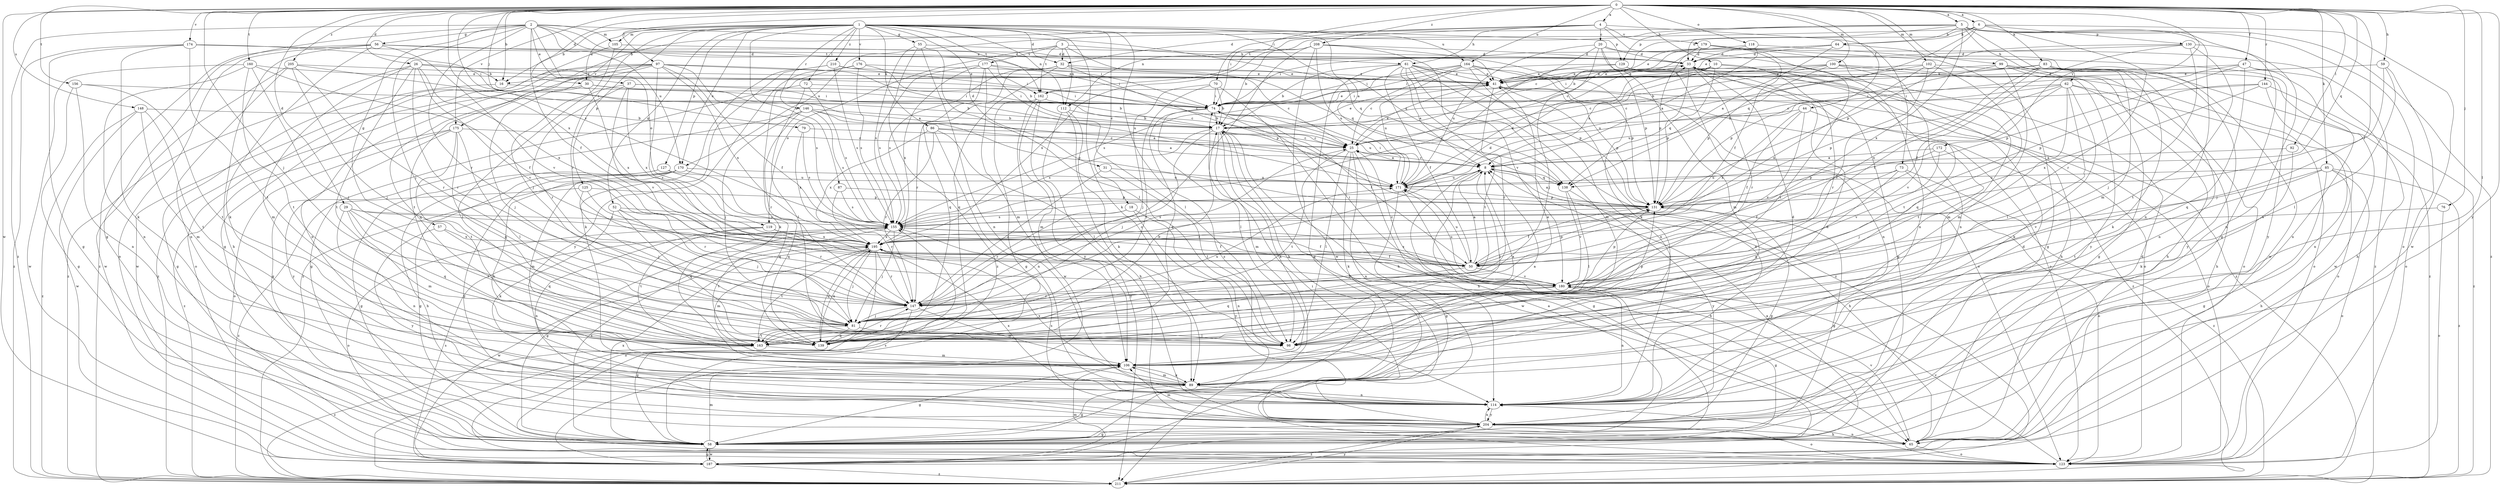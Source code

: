 strict digraph  {
0;
1;
2;
3;
4;
5;
6;
8;
10;
16;
17;
18;
20;
25;
26;
29;
30;
31;
32;
33;
37;
41;
44;
47;
50;
52;
55;
56;
57;
58;
59;
61;
62;
64;
65;
70;
72;
73;
74;
76;
79;
81;
83;
85;
86;
87;
89;
92;
97;
98;
99;
100;
102;
105;
106;
112;
114;
118;
119;
123;
125;
127;
129;
130;
131;
138;
139;
144;
146;
147;
148;
155;
156;
160;
162;
163;
164;
170;
171;
172;
174;
175;
176;
177;
179;
180;
187;
195;
204;
205;
208;
210;
211;
0 -> 4  [label=a];
0 -> 5  [label=a];
0 -> 6  [label=a];
0 -> 10  [label=b];
0 -> 16  [label=b];
0 -> 26  [label=d];
0 -> 29  [label=d];
0 -> 30  [label=d];
0 -> 44  [label=f];
0 -> 47  [label=f];
0 -> 50  [label=f];
0 -> 59  [label=h];
0 -> 70  [label=i];
0 -> 76  [label=j];
0 -> 79  [label=j];
0 -> 81  [label=j];
0 -> 83  [label=k];
0 -> 85  [label=k];
0 -> 92  [label=l];
0 -> 97  [label=l];
0 -> 98  [label=l];
0 -> 99  [label=m];
0 -> 100  [label=m];
0 -> 102  [label=m];
0 -> 118  [label=o];
0 -> 138  [label=q];
0 -> 144  [label=r];
0 -> 148  [label=s];
0 -> 155  [label=s];
0 -> 156  [label=t];
0 -> 160  [label=t];
0 -> 164  [label=u];
0 -> 172  [label=v];
0 -> 174  [label=v];
0 -> 175  [label=v];
0 -> 187  [label=w];
0 -> 195  [label=x];
0 -> 204  [label=y];
0 -> 205  [label=z];
0 -> 208  [label=z];
1 -> 8  [label=a];
1 -> 16  [label=b];
1 -> 18  [label=c];
1 -> 30  [label=d];
1 -> 31  [label=d];
1 -> 32  [label=d];
1 -> 52  [label=g];
1 -> 55  [label=g];
1 -> 72  [label=i];
1 -> 86  [label=k];
1 -> 87  [label=k];
1 -> 89  [label=k];
1 -> 105  [label=m];
1 -> 112  [label=n];
1 -> 125  [label=p];
1 -> 127  [label=p];
1 -> 129  [label=p];
1 -> 138  [label=q];
1 -> 146  [label=r];
1 -> 147  [label=r];
1 -> 162  [label=t];
1 -> 164  [label=u];
1 -> 170  [label=u];
1 -> 175  [label=v];
1 -> 176  [label=v];
1 -> 210  [label=z];
1 -> 211  [label=z];
2 -> 37  [label=e];
2 -> 41  [label=e];
2 -> 50  [label=f];
2 -> 56  [label=g];
2 -> 57  [label=g];
2 -> 58  [label=g];
2 -> 81  [label=j];
2 -> 105  [label=m];
2 -> 119  [label=o];
2 -> 138  [label=q];
2 -> 147  [label=r];
2 -> 162  [label=t];
2 -> 170  [label=u];
2 -> 211  [label=z];
3 -> 32  [label=d];
3 -> 61  [label=h];
3 -> 112  [label=n];
3 -> 119  [label=o];
3 -> 138  [label=q];
3 -> 162  [label=t];
3 -> 177  [label=v];
4 -> 20  [label=c];
4 -> 50  [label=f];
4 -> 61  [label=h];
4 -> 73  [label=i];
4 -> 74  [label=i];
4 -> 112  [label=n];
4 -> 170  [label=u];
4 -> 179  [label=v];
5 -> 16  [label=b];
5 -> 25  [label=c];
5 -> 32  [label=d];
5 -> 58  [label=g];
5 -> 62  [label=h];
5 -> 64  [label=h];
5 -> 106  [label=m];
5 -> 114  [label=n];
5 -> 123  [label=o];
5 -> 129  [label=p];
5 -> 195  [label=x];
5 -> 211  [label=z];
6 -> 33  [label=d];
6 -> 64  [label=h];
6 -> 130  [label=p];
6 -> 131  [label=p];
6 -> 138  [label=q];
6 -> 147  [label=r];
6 -> 162  [label=t];
6 -> 187  [label=w];
8 -> 25  [label=c];
8 -> 58  [label=g];
8 -> 65  [label=h];
8 -> 98  [label=l];
8 -> 138  [label=q];
8 -> 147  [label=r];
8 -> 171  [label=u];
10 -> 8  [label=a];
10 -> 25  [label=c];
10 -> 41  [label=e];
10 -> 138  [label=q];
10 -> 139  [label=q];
10 -> 147  [label=r];
10 -> 162  [label=t];
16 -> 58  [label=g];
16 -> 74  [label=i];
17 -> 25  [label=c];
17 -> 41  [label=e];
17 -> 65  [label=h];
17 -> 81  [label=j];
17 -> 89  [label=k];
17 -> 106  [label=m];
17 -> 155  [label=s];
17 -> 171  [label=u];
18 -> 114  [label=n];
18 -> 147  [label=r];
18 -> 155  [label=s];
18 -> 204  [label=y];
20 -> 33  [label=d];
20 -> 81  [label=j];
20 -> 106  [label=m];
20 -> 114  [label=n];
20 -> 131  [label=p];
20 -> 155  [label=s];
20 -> 171  [label=u];
25 -> 8  [label=a];
25 -> 41  [label=e];
25 -> 89  [label=k];
25 -> 98  [label=l];
25 -> 114  [label=n];
25 -> 163  [label=t];
25 -> 187  [label=w];
26 -> 16  [label=b];
26 -> 41  [label=e];
26 -> 74  [label=i];
26 -> 106  [label=m];
26 -> 147  [label=r];
26 -> 163  [label=t];
26 -> 180  [label=v];
26 -> 195  [label=x];
26 -> 211  [label=z];
29 -> 50  [label=f];
29 -> 98  [label=l];
29 -> 106  [label=m];
29 -> 114  [label=n];
29 -> 139  [label=q];
29 -> 155  [label=s];
30 -> 17  [label=b];
30 -> 74  [label=i];
30 -> 81  [label=j];
30 -> 139  [label=q];
30 -> 195  [label=x];
31 -> 98  [label=l];
31 -> 147  [label=r];
31 -> 171  [label=u];
32 -> 25  [label=c];
32 -> 41  [label=e];
32 -> 131  [label=p];
32 -> 139  [label=q];
32 -> 147  [label=r];
32 -> 155  [label=s];
33 -> 41  [label=e];
33 -> 58  [label=g];
33 -> 65  [label=h];
33 -> 131  [label=p];
33 -> 147  [label=r];
37 -> 25  [label=c];
37 -> 74  [label=i];
37 -> 98  [label=l];
37 -> 147  [label=r];
37 -> 180  [label=v];
37 -> 195  [label=x];
41 -> 74  [label=i];
41 -> 114  [label=n];
41 -> 131  [label=p];
41 -> 147  [label=r];
41 -> 211  [label=z];
44 -> 17  [label=b];
44 -> 50  [label=f];
44 -> 123  [label=o];
44 -> 180  [label=v];
44 -> 195  [label=x];
47 -> 25  [label=c];
47 -> 41  [label=e];
47 -> 65  [label=h];
47 -> 114  [label=n];
47 -> 131  [label=p];
47 -> 139  [label=q];
50 -> 8  [label=a];
50 -> 131  [label=p];
50 -> 139  [label=q];
50 -> 155  [label=s];
50 -> 171  [label=u];
50 -> 180  [label=v];
52 -> 81  [label=j];
52 -> 89  [label=k];
52 -> 139  [label=q];
52 -> 147  [label=r];
52 -> 155  [label=s];
55 -> 33  [label=d];
55 -> 98  [label=l];
55 -> 114  [label=n];
55 -> 155  [label=s];
55 -> 211  [label=z];
56 -> 33  [label=d];
56 -> 65  [label=h];
56 -> 74  [label=i];
56 -> 89  [label=k];
56 -> 123  [label=o];
56 -> 180  [label=v];
56 -> 211  [label=z];
57 -> 139  [label=q];
57 -> 195  [label=x];
57 -> 204  [label=y];
58 -> 8  [label=a];
58 -> 106  [label=m];
58 -> 155  [label=s];
58 -> 187  [label=w];
58 -> 195  [label=x];
59 -> 41  [label=e];
59 -> 81  [label=j];
59 -> 98  [label=l];
59 -> 123  [label=o];
61 -> 8  [label=a];
61 -> 17  [label=b];
61 -> 41  [label=e];
61 -> 50  [label=f];
61 -> 58  [label=g];
61 -> 106  [label=m];
61 -> 123  [label=o];
61 -> 131  [label=p];
61 -> 163  [label=t];
61 -> 211  [label=z];
62 -> 65  [label=h];
62 -> 74  [label=i];
62 -> 89  [label=k];
62 -> 98  [label=l];
62 -> 123  [label=o];
62 -> 131  [label=p];
62 -> 163  [label=t];
62 -> 171  [label=u];
62 -> 180  [label=v];
64 -> 8  [label=a];
64 -> 17  [label=b];
64 -> 25  [label=c];
64 -> 33  [label=d];
64 -> 204  [label=y];
65 -> 33  [label=d];
65 -> 123  [label=o];
65 -> 180  [label=v];
70 -> 17  [label=b];
70 -> 65  [label=h];
70 -> 74  [label=i];
70 -> 81  [label=j];
70 -> 163  [label=t];
72 -> 58  [label=g];
72 -> 74  [label=i];
72 -> 98  [label=l];
72 -> 155  [label=s];
73 -> 50  [label=f];
73 -> 123  [label=o];
73 -> 139  [label=q];
73 -> 171  [label=u];
73 -> 211  [label=z];
74 -> 17  [label=b];
74 -> 41  [label=e];
74 -> 50  [label=f];
74 -> 98  [label=l];
74 -> 139  [label=q];
74 -> 171  [label=u];
76 -> 123  [label=o];
76 -> 155  [label=s];
79 -> 25  [label=c];
79 -> 155  [label=s];
79 -> 195  [label=x];
81 -> 98  [label=l];
81 -> 131  [label=p];
81 -> 139  [label=q];
81 -> 163  [label=t];
81 -> 171  [label=u];
83 -> 25  [label=c];
83 -> 41  [label=e];
83 -> 50  [label=f];
83 -> 89  [label=k];
83 -> 114  [label=n];
83 -> 187  [label=w];
83 -> 195  [label=x];
83 -> 204  [label=y];
85 -> 58  [label=g];
85 -> 65  [label=h];
85 -> 123  [label=o];
85 -> 163  [label=t];
85 -> 171  [label=u];
85 -> 180  [label=v];
85 -> 211  [label=z];
86 -> 8  [label=a];
86 -> 25  [label=c];
86 -> 98  [label=l];
86 -> 114  [label=n];
86 -> 147  [label=r];
86 -> 195  [label=x];
87 -> 131  [label=p];
87 -> 147  [label=r];
87 -> 155  [label=s];
89 -> 17  [label=b];
89 -> 33  [label=d];
89 -> 58  [label=g];
89 -> 106  [label=m];
89 -> 114  [label=n];
89 -> 195  [label=x];
92 -> 8  [label=a];
92 -> 89  [label=k];
97 -> 41  [label=e];
97 -> 50  [label=f];
97 -> 114  [label=n];
97 -> 123  [label=o];
97 -> 155  [label=s];
97 -> 163  [label=t];
97 -> 171  [label=u];
97 -> 180  [label=v];
97 -> 187  [label=w];
97 -> 195  [label=x];
97 -> 211  [label=z];
98 -> 8  [label=a];
99 -> 41  [label=e];
99 -> 58  [label=g];
99 -> 65  [label=h];
99 -> 106  [label=m];
99 -> 123  [label=o];
99 -> 131  [label=p];
100 -> 17  [label=b];
100 -> 41  [label=e];
100 -> 74  [label=i];
100 -> 106  [label=m];
100 -> 123  [label=o];
100 -> 131  [label=p];
100 -> 204  [label=y];
102 -> 41  [label=e];
102 -> 163  [label=t];
102 -> 171  [label=u];
102 -> 180  [label=v];
102 -> 195  [label=x];
102 -> 211  [label=z];
105 -> 33  [label=d];
105 -> 58  [label=g];
105 -> 81  [label=j];
106 -> 8  [label=a];
106 -> 33  [label=d];
106 -> 58  [label=g];
106 -> 89  [label=k];
112 -> 17  [label=b];
112 -> 65  [label=h];
112 -> 89  [label=k];
112 -> 211  [label=z];
114 -> 195  [label=x];
114 -> 204  [label=y];
118 -> 8  [label=a];
118 -> 33  [label=d];
118 -> 41  [label=e];
118 -> 187  [label=w];
119 -> 50  [label=f];
119 -> 114  [label=n];
119 -> 123  [label=o];
119 -> 163  [label=t];
119 -> 195  [label=x];
123 -> 74  [label=i];
123 -> 114  [label=n];
123 -> 155  [label=s];
123 -> 180  [label=v];
125 -> 81  [label=j];
125 -> 131  [label=p];
125 -> 147  [label=r];
125 -> 211  [label=z];
127 -> 58  [label=g];
127 -> 65  [label=h];
127 -> 139  [label=q];
127 -> 171  [label=u];
129 -> 41  [label=e];
129 -> 74  [label=i];
129 -> 114  [label=n];
129 -> 123  [label=o];
129 -> 211  [label=z];
130 -> 33  [label=d];
130 -> 41  [label=e];
130 -> 50  [label=f];
130 -> 81  [label=j];
130 -> 114  [label=n];
130 -> 163  [label=t];
131 -> 8  [label=a];
131 -> 50  [label=f];
131 -> 58  [label=g];
131 -> 155  [label=s];
138 -> 98  [label=l];
138 -> 180  [label=v];
138 -> 204  [label=y];
139 -> 147  [label=r];
139 -> 195  [label=x];
144 -> 74  [label=i];
144 -> 114  [label=n];
144 -> 131  [label=p];
144 -> 195  [label=x];
144 -> 211  [label=z];
146 -> 8  [label=a];
146 -> 17  [label=b];
146 -> 58  [label=g];
146 -> 81  [label=j];
146 -> 131  [label=p];
146 -> 147  [label=r];
146 -> 155  [label=s];
147 -> 25  [label=c];
147 -> 58  [label=g];
147 -> 81  [label=j];
147 -> 106  [label=m];
148 -> 17  [label=b];
148 -> 106  [label=m];
148 -> 163  [label=t];
148 -> 187  [label=w];
148 -> 211  [label=z];
155 -> 33  [label=d];
155 -> 50  [label=f];
155 -> 58  [label=g];
155 -> 81  [label=j];
155 -> 163  [label=t];
155 -> 195  [label=x];
156 -> 58  [label=g];
156 -> 74  [label=i];
156 -> 114  [label=n];
156 -> 163  [label=t];
160 -> 41  [label=e];
160 -> 50  [label=f];
160 -> 81  [label=j];
160 -> 114  [label=n];
160 -> 163  [label=t];
160 -> 187  [label=w];
162 -> 17  [label=b];
162 -> 58  [label=g];
162 -> 106  [label=m];
162 -> 187  [label=w];
162 -> 204  [label=y];
163 -> 17  [label=b];
163 -> 41  [label=e];
163 -> 106  [label=m];
163 -> 211  [label=z];
164 -> 25  [label=c];
164 -> 41  [label=e];
164 -> 74  [label=i];
164 -> 114  [label=n];
164 -> 123  [label=o];
164 -> 131  [label=p];
164 -> 155  [label=s];
164 -> 171  [label=u];
170 -> 58  [label=g];
170 -> 89  [label=k];
170 -> 106  [label=m];
170 -> 139  [label=q];
170 -> 171  [label=u];
170 -> 204  [label=y];
171 -> 33  [label=d];
171 -> 58  [label=g];
171 -> 65  [label=h];
171 -> 74  [label=i];
171 -> 131  [label=p];
172 -> 8  [label=a];
172 -> 81  [label=j];
172 -> 131  [label=p];
172 -> 180  [label=v];
174 -> 33  [label=d];
174 -> 58  [label=g];
174 -> 74  [label=i];
174 -> 89  [label=k];
174 -> 163  [label=t];
174 -> 211  [label=z];
175 -> 25  [label=c];
175 -> 98  [label=l];
175 -> 123  [label=o];
175 -> 139  [label=q];
175 -> 163  [label=t];
175 -> 204  [label=y];
175 -> 211  [label=z];
176 -> 17  [label=b];
176 -> 41  [label=e];
176 -> 89  [label=k];
176 -> 155  [label=s];
176 -> 204  [label=y];
177 -> 41  [label=e];
177 -> 74  [label=i];
177 -> 98  [label=l];
177 -> 106  [label=m];
177 -> 139  [label=q];
177 -> 155  [label=s];
177 -> 195  [label=x];
179 -> 33  [label=d];
179 -> 58  [label=g];
179 -> 74  [label=i];
179 -> 114  [label=n];
179 -> 131  [label=p];
179 -> 163  [label=t];
179 -> 211  [label=z];
180 -> 25  [label=c];
180 -> 58  [label=g];
180 -> 74  [label=i];
180 -> 98  [label=l];
180 -> 114  [label=n];
180 -> 131  [label=p];
180 -> 147  [label=r];
180 -> 171  [label=u];
187 -> 8  [label=a];
187 -> 58  [label=g];
187 -> 106  [label=m];
187 -> 155  [label=s];
187 -> 211  [label=z];
195 -> 50  [label=f];
195 -> 81  [label=j];
195 -> 106  [label=m];
195 -> 123  [label=o];
195 -> 139  [label=q];
195 -> 147  [label=r];
195 -> 163  [label=t];
195 -> 187  [label=w];
204 -> 17  [label=b];
204 -> 33  [label=d];
204 -> 58  [label=g];
204 -> 65  [label=h];
204 -> 106  [label=m];
204 -> 114  [label=n];
204 -> 123  [label=o];
204 -> 131  [label=p];
204 -> 155  [label=s];
204 -> 211  [label=z];
205 -> 8  [label=a];
205 -> 41  [label=e];
205 -> 81  [label=j];
205 -> 114  [label=n];
205 -> 147  [label=r];
205 -> 187  [label=w];
208 -> 17  [label=b];
208 -> 33  [label=d];
208 -> 89  [label=k];
208 -> 147  [label=r];
208 -> 171  [label=u];
208 -> 180  [label=v];
208 -> 187  [label=w];
208 -> 195  [label=x];
210 -> 25  [label=c];
210 -> 41  [label=e];
210 -> 89  [label=k];
210 -> 155  [label=s];
210 -> 211  [label=z];
211 -> 204  [label=y];
}
